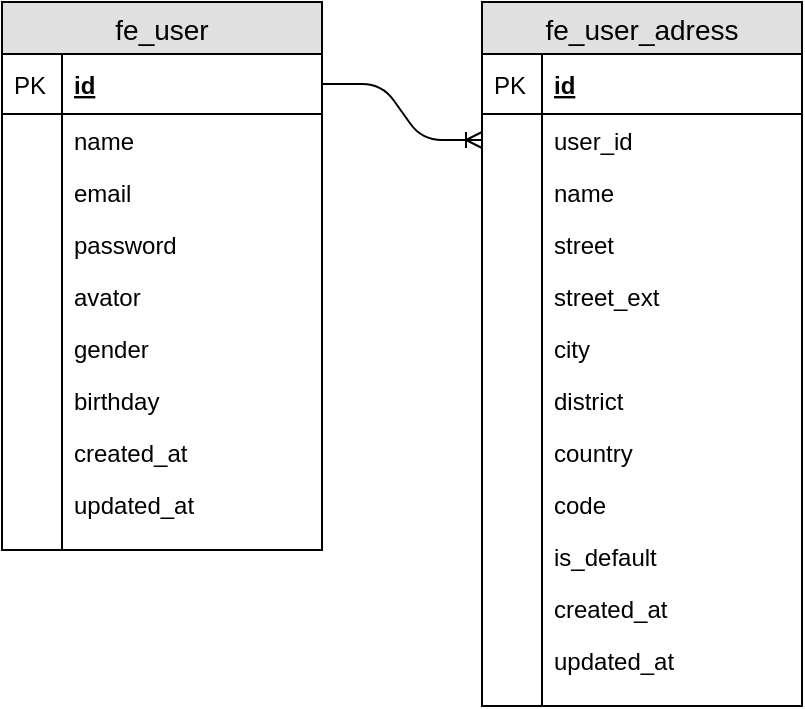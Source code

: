 <mxfile version="12.5.1" type="github">
  <diagram id="NpX0cxgl5t1VBrrAzQDv" name="Page-1">
    <mxGraphModel dx="2066" dy="1131" grid="1" gridSize="10" guides="1" tooltips="1" connect="1" arrows="1" fold="1" page="1" pageScale="1" pageWidth="827" pageHeight="1169" math="0" shadow="0">
      <root>
        <mxCell id="0"/>
        <mxCell id="1" parent="0"/>
        <mxCell id="j4Y0C1MUfTI4aNyCx_LK-1" value="fe_user" style="swimlane;fontStyle=0;childLayout=stackLayout;horizontal=1;startSize=26;fillColor=#e0e0e0;horizontalStack=0;resizeParent=1;resizeParentMax=0;resizeLast=0;collapsible=1;marginBottom=0;swimlaneFillColor=#ffffff;align=center;fontSize=14;" vertex="1" parent="1">
          <mxGeometry x="200" y="40" width="160" height="274" as="geometry"/>
        </mxCell>
        <mxCell id="j4Y0C1MUfTI4aNyCx_LK-2" value="id" style="shape=partialRectangle;top=0;left=0;right=0;bottom=1;align=left;verticalAlign=middle;fillColor=none;spacingLeft=34;spacingRight=4;overflow=hidden;rotatable=0;points=[[0,0.5],[1,0.5]];portConstraint=eastwest;dropTarget=0;fontStyle=5;fontSize=12;" vertex="1" parent="j4Y0C1MUfTI4aNyCx_LK-1">
          <mxGeometry y="26" width="160" height="30" as="geometry"/>
        </mxCell>
        <mxCell id="j4Y0C1MUfTI4aNyCx_LK-3" value="PK" style="shape=partialRectangle;top=0;left=0;bottom=0;fillColor=none;align=left;verticalAlign=middle;spacingLeft=4;spacingRight=4;overflow=hidden;rotatable=0;points=[];portConstraint=eastwest;part=1;fontSize=12;" vertex="1" connectable="0" parent="j4Y0C1MUfTI4aNyCx_LK-2">
          <mxGeometry width="30" height="30" as="geometry"/>
        </mxCell>
        <mxCell id="j4Y0C1MUfTI4aNyCx_LK-4" value="name" style="shape=partialRectangle;top=0;left=0;right=0;bottom=0;align=left;verticalAlign=top;fillColor=none;spacingLeft=34;spacingRight=4;overflow=hidden;rotatable=0;points=[[0,0.5],[1,0.5]];portConstraint=eastwest;dropTarget=0;fontSize=12;" vertex="1" parent="j4Y0C1MUfTI4aNyCx_LK-1">
          <mxGeometry y="56" width="160" height="26" as="geometry"/>
        </mxCell>
        <mxCell id="j4Y0C1MUfTI4aNyCx_LK-5" value="" style="shape=partialRectangle;top=0;left=0;bottom=0;fillColor=none;align=left;verticalAlign=top;spacingLeft=4;spacingRight=4;overflow=hidden;rotatable=0;points=[];portConstraint=eastwest;part=1;fontSize=12;" vertex="1" connectable="0" parent="j4Y0C1MUfTI4aNyCx_LK-4">
          <mxGeometry width="30" height="26" as="geometry"/>
        </mxCell>
        <mxCell id="j4Y0C1MUfTI4aNyCx_LK-6" value="email" style="shape=partialRectangle;top=0;left=0;right=0;bottom=0;align=left;verticalAlign=top;fillColor=none;spacingLeft=34;spacingRight=4;overflow=hidden;rotatable=0;points=[[0,0.5],[1,0.5]];portConstraint=eastwest;dropTarget=0;fontSize=12;" vertex="1" parent="j4Y0C1MUfTI4aNyCx_LK-1">
          <mxGeometry y="82" width="160" height="26" as="geometry"/>
        </mxCell>
        <mxCell id="j4Y0C1MUfTI4aNyCx_LK-7" value="" style="shape=partialRectangle;top=0;left=0;bottom=0;fillColor=none;align=left;verticalAlign=top;spacingLeft=4;spacingRight=4;overflow=hidden;rotatable=0;points=[];portConstraint=eastwest;part=1;fontSize=12;" vertex="1" connectable="0" parent="j4Y0C1MUfTI4aNyCx_LK-6">
          <mxGeometry width="30" height="26" as="geometry"/>
        </mxCell>
        <mxCell id="j4Y0C1MUfTI4aNyCx_LK-12" value="password" style="shape=partialRectangle;top=0;left=0;right=0;bottom=0;align=left;verticalAlign=top;fillColor=none;spacingLeft=34;spacingRight=4;overflow=hidden;rotatable=0;points=[[0,0.5],[1,0.5]];portConstraint=eastwest;dropTarget=0;fontSize=12;" vertex="1" parent="j4Y0C1MUfTI4aNyCx_LK-1">
          <mxGeometry y="108" width="160" height="26" as="geometry"/>
        </mxCell>
        <mxCell id="j4Y0C1MUfTI4aNyCx_LK-13" value="" style="shape=partialRectangle;top=0;left=0;bottom=0;fillColor=none;align=left;verticalAlign=top;spacingLeft=4;spacingRight=4;overflow=hidden;rotatable=0;points=[];portConstraint=eastwest;part=1;fontSize=12;" vertex="1" connectable="0" parent="j4Y0C1MUfTI4aNyCx_LK-12">
          <mxGeometry width="30" height="26" as="geometry"/>
        </mxCell>
        <mxCell id="j4Y0C1MUfTI4aNyCx_LK-14" value="avator" style="shape=partialRectangle;top=0;left=0;right=0;bottom=0;align=left;verticalAlign=top;fillColor=none;spacingLeft=34;spacingRight=4;overflow=hidden;rotatable=0;points=[[0,0.5],[1,0.5]];portConstraint=eastwest;dropTarget=0;fontSize=12;" vertex="1" parent="j4Y0C1MUfTI4aNyCx_LK-1">
          <mxGeometry y="134" width="160" height="26" as="geometry"/>
        </mxCell>
        <mxCell id="j4Y0C1MUfTI4aNyCx_LK-15" value="" style="shape=partialRectangle;top=0;left=0;bottom=0;fillColor=none;align=left;verticalAlign=top;spacingLeft=4;spacingRight=4;overflow=hidden;rotatable=0;points=[];portConstraint=eastwest;part=1;fontSize=12;" vertex="1" connectable="0" parent="j4Y0C1MUfTI4aNyCx_LK-14">
          <mxGeometry width="30" height="26" as="geometry"/>
        </mxCell>
        <mxCell id="j4Y0C1MUfTI4aNyCx_LK-8" value="gender" style="shape=partialRectangle;top=0;left=0;right=0;bottom=0;align=left;verticalAlign=top;fillColor=none;spacingLeft=34;spacingRight=4;overflow=hidden;rotatable=0;points=[[0,0.5],[1,0.5]];portConstraint=eastwest;dropTarget=0;fontSize=12;" vertex="1" parent="j4Y0C1MUfTI4aNyCx_LK-1">
          <mxGeometry y="160" width="160" height="26" as="geometry"/>
        </mxCell>
        <mxCell id="j4Y0C1MUfTI4aNyCx_LK-9" value="" style="shape=partialRectangle;top=0;left=0;bottom=0;fillColor=none;align=left;verticalAlign=top;spacingLeft=4;spacingRight=4;overflow=hidden;rotatable=0;points=[];portConstraint=eastwest;part=1;fontSize=12;" vertex="1" connectable="0" parent="j4Y0C1MUfTI4aNyCx_LK-8">
          <mxGeometry width="30" height="26" as="geometry"/>
        </mxCell>
        <mxCell id="j4Y0C1MUfTI4aNyCx_LK-16" value="birthday" style="shape=partialRectangle;top=0;left=0;right=0;bottom=0;align=left;verticalAlign=top;fillColor=none;spacingLeft=34;spacingRight=4;overflow=hidden;rotatable=0;points=[[0,0.5],[1,0.5]];portConstraint=eastwest;dropTarget=0;fontSize=12;" vertex="1" parent="j4Y0C1MUfTI4aNyCx_LK-1">
          <mxGeometry y="186" width="160" height="26" as="geometry"/>
        </mxCell>
        <mxCell id="j4Y0C1MUfTI4aNyCx_LK-17" value="" style="shape=partialRectangle;top=0;left=0;bottom=0;fillColor=none;align=left;verticalAlign=top;spacingLeft=4;spacingRight=4;overflow=hidden;rotatable=0;points=[];portConstraint=eastwest;part=1;fontSize=12;" vertex="1" connectable="0" parent="j4Y0C1MUfTI4aNyCx_LK-16">
          <mxGeometry width="30" height="26" as="geometry"/>
        </mxCell>
        <mxCell id="j4Y0C1MUfTI4aNyCx_LK-18" value="created_at" style="shape=partialRectangle;top=0;left=0;right=0;bottom=0;align=left;verticalAlign=top;fillColor=none;spacingLeft=34;spacingRight=4;overflow=hidden;rotatable=0;points=[[0,0.5],[1,0.5]];portConstraint=eastwest;dropTarget=0;fontSize=12;" vertex="1" parent="j4Y0C1MUfTI4aNyCx_LK-1">
          <mxGeometry y="212" width="160" height="26" as="geometry"/>
        </mxCell>
        <mxCell id="j4Y0C1MUfTI4aNyCx_LK-19" value="" style="shape=partialRectangle;top=0;left=0;bottom=0;fillColor=none;align=left;verticalAlign=top;spacingLeft=4;spacingRight=4;overflow=hidden;rotatable=0;points=[];portConstraint=eastwest;part=1;fontSize=12;" vertex="1" connectable="0" parent="j4Y0C1MUfTI4aNyCx_LK-18">
          <mxGeometry width="30" height="26" as="geometry"/>
        </mxCell>
        <mxCell id="j4Y0C1MUfTI4aNyCx_LK-22" value="updated_at" style="shape=partialRectangle;top=0;left=0;right=0;bottom=0;align=left;verticalAlign=top;fillColor=none;spacingLeft=34;spacingRight=4;overflow=hidden;rotatable=0;points=[[0,0.5],[1,0.5]];portConstraint=eastwest;dropTarget=0;fontSize=12;" vertex="1" parent="j4Y0C1MUfTI4aNyCx_LK-1">
          <mxGeometry y="238" width="160" height="26" as="geometry"/>
        </mxCell>
        <mxCell id="j4Y0C1MUfTI4aNyCx_LK-23" value="" style="shape=partialRectangle;top=0;left=0;bottom=0;fillColor=none;align=left;verticalAlign=top;spacingLeft=4;spacingRight=4;overflow=hidden;rotatable=0;points=[];portConstraint=eastwest;part=1;fontSize=12;" vertex="1" connectable="0" parent="j4Y0C1MUfTI4aNyCx_LK-22">
          <mxGeometry width="30" height="26" as="geometry"/>
        </mxCell>
        <mxCell id="j4Y0C1MUfTI4aNyCx_LK-10" value="" style="shape=partialRectangle;top=0;left=0;right=0;bottom=0;align=left;verticalAlign=top;fillColor=none;spacingLeft=34;spacingRight=4;overflow=hidden;rotatable=0;points=[[0,0.5],[1,0.5]];portConstraint=eastwest;dropTarget=0;fontSize=12;" vertex="1" parent="j4Y0C1MUfTI4aNyCx_LK-1">
          <mxGeometry y="264" width="160" height="10" as="geometry"/>
        </mxCell>
        <mxCell id="j4Y0C1MUfTI4aNyCx_LK-11" value="" style="shape=partialRectangle;top=0;left=0;bottom=0;fillColor=none;align=left;verticalAlign=top;spacingLeft=4;spacingRight=4;overflow=hidden;rotatable=0;points=[];portConstraint=eastwest;part=1;fontSize=12;" vertex="1" connectable="0" parent="j4Y0C1MUfTI4aNyCx_LK-10">
          <mxGeometry width="30" height="10" as="geometry"/>
        </mxCell>
        <mxCell id="j4Y0C1MUfTI4aNyCx_LK-24" value="fe_user_adress" style="swimlane;fontStyle=0;childLayout=stackLayout;horizontal=1;startSize=26;fillColor=#e0e0e0;horizontalStack=0;resizeParent=1;resizeParentMax=0;resizeLast=0;collapsible=1;marginBottom=0;swimlaneFillColor=#ffffff;align=center;fontSize=14;" vertex="1" parent="1">
          <mxGeometry x="440" y="40" width="160" height="352" as="geometry"/>
        </mxCell>
        <mxCell id="j4Y0C1MUfTI4aNyCx_LK-25" value="id" style="shape=partialRectangle;top=0;left=0;right=0;bottom=1;align=left;verticalAlign=middle;fillColor=none;spacingLeft=34;spacingRight=4;overflow=hidden;rotatable=0;points=[[0,0.5],[1,0.5]];portConstraint=eastwest;dropTarget=0;fontStyle=5;fontSize=12;" vertex="1" parent="j4Y0C1MUfTI4aNyCx_LK-24">
          <mxGeometry y="26" width="160" height="30" as="geometry"/>
        </mxCell>
        <mxCell id="j4Y0C1MUfTI4aNyCx_LK-26" value="PK" style="shape=partialRectangle;top=0;left=0;bottom=0;fillColor=none;align=left;verticalAlign=middle;spacingLeft=4;spacingRight=4;overflow=hidden;rotatable=0;points=[];portConstraint=eastwest;part=1;fontSize=12;" vertex="1" connectable="0" parent="j4Y0C1MUfTI4aNyCx_LK-25">
          <mxGeometry width="30" height="30" as="geometry"/>
        </mxCell>
        <mxCell id="j4Y0C1MUfTI4aNyCx_LK-54" value="user_id" style="shape=partialRectangle;top=0;left=0;right=0;bottom=0;align=left;verticalAlign=top;fillColor=none;spacingLeft=34;spacingRight=4;overflow=hidden;rotatable=0;points=[[0,0.5],[1,0.5]];portConstraint=eastwest;dropTarget=0;fontSize=12;" vertex="1" parent="j4Y0C1MUfTI4aNyCx_LK-24">
          <mxGeometry y="56" width="160" height="26" as="geometry"/>
        </mxCell>
        <mxCell id="j4Y0C1MUfTI4aNyCx_LK-55" value="" style="shape=partialRectangle;top=0;left=0;bottom=0;fillColor=none;align=left;verticalAlign=top;spacingLeft=4;spacingRight=4;overflow=hidden;rotatable=0;points=[];portConstraint=eastwest;part=1;fontSize=12;" vertex="1" connectable="0" parent="j4Y0C1MUfTI4aNyCx_LK-54">
          <mxGeometry width="30" height="26" as="geometry"/>
        </mxCell>
        <mxCell id="j4Y0C1MUfTI4aNyCx_LK-27" value="name" style="shape=partialRectangle;top=0;left=0;right=0;bottom=0;align=left;verticalAlign=top;fillColor=none;spacingLeft=34;spacingRight=4;overflow=hidden;rotatable=0;points=[[0,0.5],[1,0.5]];portConstraint=eastwest;dropTarget=0;fontSize=12;" vertex="1" parent="j4Y0C1MUfTI4aNyCx_LK-24">
          <mxGeometry y="82" width="160" height="26" as="geometry"/>
        </mxCell>
        <mxCell id="j4Y0C1MUfTI4aNyCx_LK-28" value="" style="shape=partialRectangle;top=0;left=0;bottom=0;fillColor=none;align=left;verticalAlign=top;spacingLeft=4;spacingRight=4;overflow=hidden;rotatable=0;points=[];portConstraint=eastwest;part=1;fontSize=12;" vertex="1" connectable="0" parent="j4Y0C1MUfTI4aNyCx_LK-27">
          <mxGeometry width="30" height="26" as="geometry"/>
        </mxCell>
        <mxCell id="j4Y0C1MUfTI4aNyCx_LK-29" value="street" style="shape=partialRectangle;top=0;left=0;right=0;bottom=0;align=left;verticalAlign=top;fillColor=none;spacingLeft=34;spacingRight=4;overflow=hidden;rotatable=0;points=[[0,0.5],[1,0.5]];portConstraint=eastwest;dropTarget=0;fontSize=12;" vertex="1" parent="j4Y0C1MUfTI4aNyCx_LK-24">
          <mxGeometry y="108" width="160" height="26" as="geometry"/>
        </mxCell>
        <mxCell id="j4Y0C1MUfTI4aNyCx_LK-30" value="" style="shape=partialRectangle;top=0;left=0;bottom=0;fillColor=none;align=left;verticalAlign=top;spacingLeft=4;spacingRight=4;overflow=hidden;rotatable=0;points=[];portConstraint=eastwest;part=1;fontSize=12;" vertex="1" connectable="0" parent="j4Y0C1MUfTI4aNyCx_LK-29">
          <mxGeometry width="30" height="26" as="geometry"/>
        </mxCell>
        <mxCell id="j4Y0C1MUfTI4aNyCx_LK-38" value="street_ext" style="shape=partialRectangle;top=0;left=0;right=0;bottom=0;align=left;verticalAlign=top;fillColor=none;spacingLeft=34;spacingRight=4;overflow=hidden;rotatable=0;points=[[0,0.5],[1,0.5]];portConstraint=eastwest;dropTarget=0;fontSize=12;" vertex="1" parent="j4Y0C1MUfTI4aNyCx_LK-24">
          <mxGeometry y="134" width="160" height="26" as="geometry"/>
        </mxCell>
        <mxCell id="j4Y0C1MUfTI4aNyCx_LK-39" value="" style="shape=partialRectangle;top=0;left=0;bottom=0;fillColor=none;align=left;verticalAlign=top;spacingLeft=4;spacingRight=4;overflow=hidden;rotatable=0;points=[];portConstraint=eastwest;part=1;fontSize=12;" vertex="1" connectable="0" parent="j4Y0C1MUfTI4aNyCx_LK-38">
          <mxGeometry width="30" height="26" as="geometry"/>
        </mxCell>
        <mxCell id="j4Y0C1MUfTI4aNyCx_LK-31" value="city" style="shape=partialRectangle;top=0;left=0;right=0;bottom=0;align=left;verticalAlign=top;fillColor=none;spacingLeft=34;spacingRight=4;overflow=hidden;rotatable=0;points=[[0,0.5],[1,0.5]];portConstraint=eastwest;dropTarget=0;fontSize=12;" vertex="1" parent="j4Y0C1MUfTI4aNyCx_LK-24">
          <mxGeometry y="160" width="160" height="26" as="geometry"/>
        </mxCell>
        <mxCell id="j4Y0C1MUfTI4aNyCx_LK-32" value="" style="shape=partialRectangle;top=0;left=0;bottom=0;fillColor=none;align=left;verticalAlign=top;spacingLeft=4;spacingRight=4;overflow=hidden;rotatable=0;points=[];portConstraint=eastwest;part=1;fontSize=12;" vertex="1" connectable="0" parent="j4Y0C1MUfTI4aNyCx_LK-31">
          <mxGeometry width="30" height="26" as="geometry"/>
        </mxCell>
        <mxCell id="j4Y0C1MUfTI4aNyCx_LK-40" value="district" style="shape=partialRectangle;top=0;left=0;right=0;bottom=0;align=left;verticalAlign=top;fillColor=none;spacingLeft=34;spacingRight=4;overflow=hidden;rotatable=0;points=[[0,0.5],[1,0.5]];portConstraint=eastwest;dropTarget=0;fontSize=12;" vertex="1" parent="j4Y0C1MUfTI4aNyCx_LK-24">
          <mxGeometry y="186" width="160" height="26" as="geometry"/>
        </mxCell>
        <mxCell id="j4Y0C1MUfTI4aNyCx_LK-41" value="" style="shape=partialRectangle;top=0;left=0;bottom=0;fillColor=none;align=left;verticalAlign=top;spacingLeft=4;spacingRight=4;overflow=hidden;rotatable=0;points=[];portConstraint=eastwest;part=1;fontSize=12;" vertex="1" connectable="0" parent="j4Y0C1MUfTI4aNyCx_LK-40">
          <mxGeometry width="30" height="26" as="geometry"/>
        </mxCell>
        <mxCell id="j4Y0C1MUfTI4aNyCx_LK-44" value="country" style="shape=partialRectangle;top=0;left=0;right=0;bottom=0;align=left;verticalAlign=top;fillColor=none;spacingLeft=34;spacingRight=4;overflow=hidden;rotatable=0;points=[[0,0.5],[1,0.5]];portConstraint=eastwest;dropTarget=0;fontSize=12;" vertex="1" parent="j4Y0C1MUfTI4aNyCx_LK-24">
          <mxGeometry y="212" width="160" height="26" as="geometry"/>
        </mxCell>
        <mxCell id="j4Y0C1MUfTI4aNyCx_LK-45" value="" style="shape=partialRectangle;top=0;left=0;bottom=0;fillColor=none;align=left;verticalAlign=top;spacingLeft=4;spacingRight=4;overflow=hidden;rotatable=0;points=[];portConstraint=eastwest;part=1;fontSize=12;" vertex="1" connectable="0" parent="j4Y0C1MUfTI4aNyCx_LK-44">
          <mxGeometry width="30" height="26" as="geometry"/>
        </mxCell>
        <mxCell id="j4Y0C1MUfTI4aNyCx_LK-46" value="code" style="shape=partialRectangle;top=0;left=0;right=0;bottom=0;align=left;verticalAlign=top;fillColor=none;spacingLeft=34;spacingRight=4;overflow=hidden;rotatable=0;points=[[0,0.5],[1,0.5]];portConstraint=eastwest;dropTarget=0;fontSize=12;" vertex="1" parent="j4Y0C1MUfTI4aNyCx_LK-24">
          <mxGeometry y="238" width="160" height="26" as="geometry"/>
        </mxCell>
        <mxCell id="j4Y0C1MUfTI4aNyCx_LK-47" value="" style="shape=partialRectangle;top=0;left=0;bottom=0;fillColor=none;align=left;verticalAlign=top;spacingLeft=4;spacingRight=4;overflow=hidden;rotatable=0;points=[];portConstraint=eastwest;part=1;fontSize=12;" vertex="1" connectable="0" parent="j4Y0C1MUfTI4aNyCx_LK-46">
          <mxGeometry width="30" height="26" as="geometry"/>
        </mxCell>
        <mxCell id="j4Y0C1MUfTI4aNyCx_LK-50" value="is_default" style="shape=partialRectangle;top=0;left=0;right=0;bottom=0;align=left;verticalAlign=top;fillColor=none;spacingLeft=34;spacingRight=4;overflow=hidden;rotatable=0;points=[[0,0.5],[1,0.5]];portConstraint=eastwest;dropTarget=0;fontSize=12;" vertex="1" parent="j4Y0C1MUfTI4aNyCx_LK-24">
          <mxGeometry y="264" width="160" height="26" as="geometry"/>
        </mxCell>
        <mxCell id="j4Y0C1MUfTI4aNyCx_LK-51" value="" style="shape=partialRectangle;top=0;left=0;bottom=0;fillColor=none;align=left;verticalAlign=top;spacingLeft=4;spacingRight=4;overflow=hidden;rotatable=0;points=[];portConstraint=eastwest;part=1;fontSize=12;" vertex="1" connectable="0" parent="j4Y0C1MUfTI4aNyCx_LK-50">
          <mxGeometry width="30" height="26" as="geometry"/>
        </mxCell>
        <mxCell id="j4Y0C1MUfTI4aNyCx_LK-52" value="created_at" style="shape=partialRectangle;top=0;left=0;right=0;bottom=0;align=left;verticalAlign=top;fillColor=none;spacingLeft=34;spacingRight=4;overflow=hidden;rotatable=0;points=[[0,0.5],[1,0.5]];portConstraint=eastwest;dropTarget=0;fontSize=12;" vertex="1" parent="j4Y0C1MUfTI4aNyCx_LK-24">
          <mxGeometry y="290" width="160" height="26" as="geometry"/>
        </mxCell>
        <mxCell id="j4Y0C1MUfTI4aNyCx_LK-53" value="" style="shape=partialRectangle;top=0;left=0;bottom=0;fillColor=none;align=left;verticalAlign=top;spacingLeft=4;spacingRight=4;overflow=hidden;rotatable=0;points=[];portConstraint=eastwest;part=1;fontSize=12;" vertex="1" connectable="0" parent="j4Y0C1MUfTI4aNyCx_LK-52">
          <mxGeometry width="30" height="26" as="geometry"/>
        </mxCell>
        <mxCell id="j4Y0C1MUfTI4aNyCx_LK-42" value="updated_at" style="shape=partialRectangle;top=0;left=0;right=0;bottom=0;align=left;verticalAlign=top;fillColor=none;spacingLeft=34;spacingRight=4;overflow=hidden;rotatable=0;points=[[0,0.5],[1,0.5]];portConstraint=eastwest;dropTarget=0;fontSize=12;" vertex="1" parent="j4Y0C1MUfTI4aNyCx_LK-24">
          <mxGeometry y="316" width="160" height="26" as="geometry"/>
        </mxCell>
        <mxCell id="j4Y0C1MUfTI4aNyCx_LK-43" value="" style="shape=partialRectangle;top=0;left=0;bottom=0;fillColor=none;align=left;verticalAlign=top;spacingLeft=4;spacingRight=4;overflow=hidden;rotatable=0;points=[];portConstraint=eastwest;part=1;fontSize=12;" vertex="1" connectable="0" parent="j4Y0C1MUfTI4aNyCx_LK-42">
          <mxGeometry width="30" height="26" as="geometry"/>
        </mxCell>
        <mxCell id="j4Y0C1MUfTI4aNyCx_LK-33" value="" style="shape=partialRectangle;top=0;left=0;right=0;bottom=0;align=left;verticalAlign=top;fillColor=none;spacingLeft=34;spacingRight=4;overflow=hidden;rotatable=0;points=[[0,0.5],[1,0.5]];portConstraint=eastwest;dropTarget=0;fontSize=12;" vertex="1" parent="j4Y0C1MUfTI4aNyCx_LK-24">
          <mxGeometry y="342" width="160" height="10" as="geometry"/>
        </mxCell>
        <mxCell id="j4Y0C1MUfTI4aNyCx_LK-34" value="" style="shape=partialRectangle;top=0;left=0;bottom=0;fillColor=none;align=left;verticalAlign=top;spacingLeft=4;spacingRight=4;overflow=hidden;rotatable=0;points=[];portConstraint=eastwest;part=1;fontSize=12;" vertex="1" connectable="0" parent="j4Y0C1MUfTI4aNyCx_LK-33">
          <mxGeometry width="30" height="10" as="geometry"/>
        </mxCell>
        <mxCell id="j4Y0C1MUfTI4aNyCx_LK-56" value="" style="edgeStyle=entityRelationEdgeStyle;fontSize=12;html=1;endArrow=ERoneToMany;entryX=0;entryY=0.5;entryDx=0;entryDy=0;" edge="1" parent="1" source="j4Y0C1MUfTI4aNyCx_LK-2" target="j4Y0C1MUfTI4aNyCx_LK-54">
          <mxGeometry width="100" height="100" relative="1" as="geometry">
            <mxPoint x="330" y="550" as="sourcePoint"/>
            <mxPoint x="430" y="450" as="targetPoint"/>
          </mxGeometry>
        </mxCell>
      </root>
    </mxGraphModel>
  </diagram>
</mxfile>
